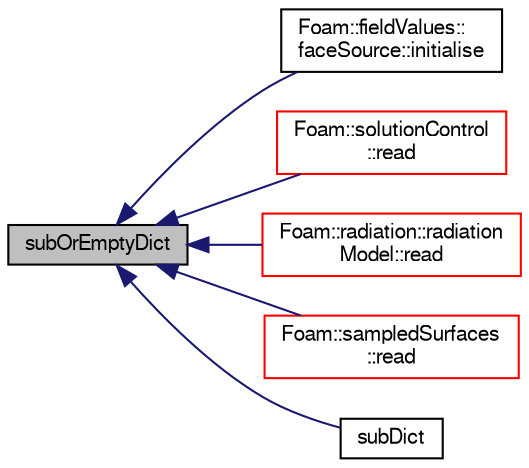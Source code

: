 digraph "subOrEmptyDict"
{
  bgcolor="transparent";
  edge [fontname="FreeSans",fontsize="10",labelfontname="FreeSans",labelfontsize="10"];
  node [fontname="FreeSans",fontsize="10",shape=record];
  rankdir="LR";
  Node23599 [label="subOrEmptyDict",height=0.2,width=0.4,color="black", fillcolor="grey75", style="filled", fontcolor="black"];
  Node23599 -> Node23600 [dir="back",color="midnightblue",fontsize="10",style="solid",fontname="FreeSans"];
  Node23600 [label="Foam::fieldValues::\lfaceSource::initialise",height=0.2,width=0.4,color="black",URL="$a28726.html#a64b2d7a28364c2ec1f1123d4633d20d5",tooltip="Initialise, e.g. face addressing. "];
  Node23599 -> Node23601 [dir="back",color="midnightblue",fontsize="10",style="solid",fontname="FreeSans"];
  Node23601 [label="Foam::solutionControl\l::read",height=0.2,width=0.4,color="red",URL="$a21942.html#a5000fb6b71961a972685d699d4634d34",tooltip="Read controls from fvSolution dictionary. "];
  Node23599 -> Node23608 [dir="back",color="midnightblue",fontsize="10",style="solid",fontname="FreeSans"];
  Node23608 [label="Foam::radiation::radiation\lModel::read",height=0.2,width=0.4,color="red",URL="$a30042.html#a662f37411f405f8a8c278141c5eb6b85",tooltip="Read radiationProperties dictionary. "];
  Node23599 -> Node23614 [dir="back",color="midnightblue",fontsize="10",style="solid",fontname="FreeSans"];
  Node23614 [label="Foam::sampledSurfaces\l::read",height=0.2,width=0.4,color="red",URL="$a29386.html#aa9b8764750bd9ff67ca32b6551dc7847",tooltip="Read the sampledSurfaces dictionary. "];
  Node23599 -> Node23616 [dir="back",color="midnightblue",fontsize="10",style="solid",fontname="FreeSans"];
  Node23616 [label="subDict",height=0.2,width=0.4,color="black",URL="$a26014.html#a1156156154972fa8f908fddd593b4c25",tooltip="Find and return a sub-dictionary for manipulation. "];
}

